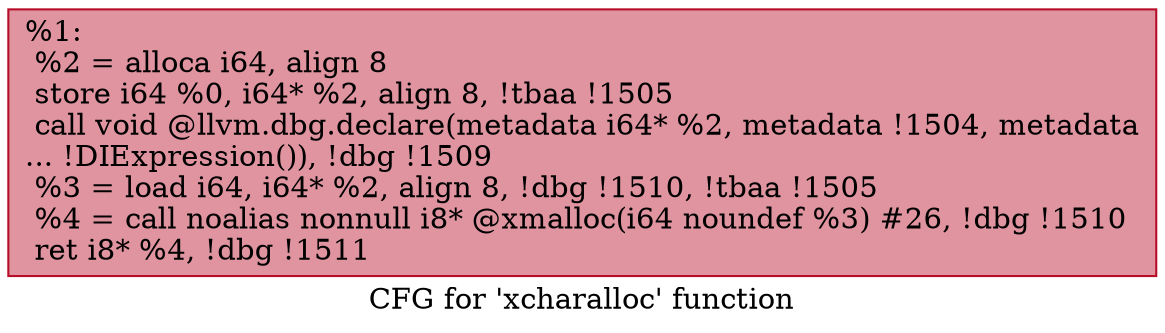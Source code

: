 digraph "CFG for 'xcharalloc' function" {
	label="CFG for 'xcharalloc' function";

	Node0x1391240 [shape=record,color="#b70d28ff", style=filled, fillcolor="#b70d2870",label="{%1:\l  %2 = alloca i64, align 8\l  store i64 %0, i64* %2, align 8, !tbaa !1505\l  call void @llvm.dbg.declare(metadata i64* %2, metadata !1504, metadata\l... !DIExpression()), !dbg !1509\l  %3 = load i64, i64* %2, align 8, !dbg !1510, !tbaa !1505\l  %4 = call noalias nonnull i8* @xmalloc(i64 noundef %3) #26, !dbg !1510\l  ret i8* %4, !dbg !1511\l}"];
}
